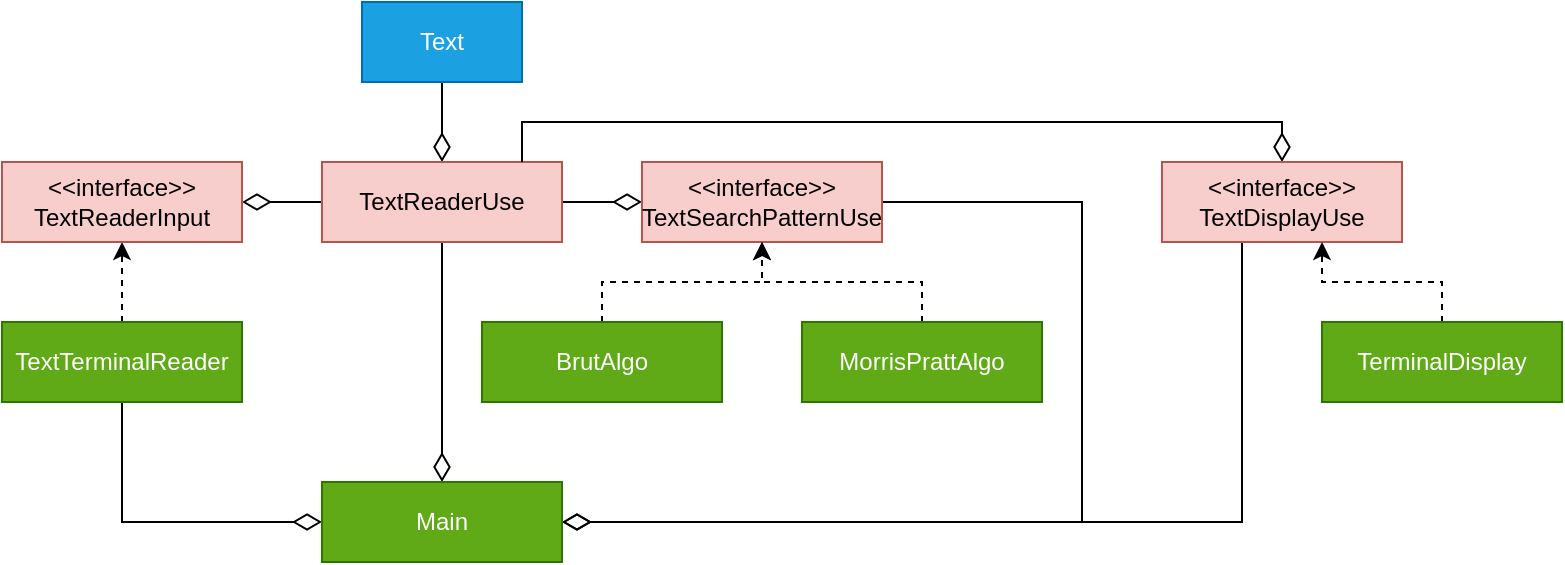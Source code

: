 <mxfile version="24.0.4" type="device">
  <diagram name="Page-1" id="jPgxddGqbm7PC9ui0PFc">
    <mxGraphModel dx="1665" dy="982" grid="1" gridSize="10" guides="1" tooltips="1" connect="1" arrows="1" fold="1" page="1" pageScale="1" pageWidth="827" pageHeight="1169" math="0" shadow="0">
      <root>
        <mxCell id="0" />
        <mxCell id="1" parent="0" />
        <mxCell id="Ro9t4QKdTZBXGumT9-lZ-5" style="edgeStyle=orthogonalEdgeStyle;rounded=0;orthogonalLoop=1;jettySize=auto;html=1;endArrow=diamondThin;endFill=0;endSize=12;entryX=0.5;entryY=0;entryDx=0;entryDy=0;" parent="1" source="Ro9t4QKdTZBXGumT9-lZ-1" target="Ro9t4QKdTZBXGumT9-lZ-2" edge="1">
          <mxGeometry relative="1" as="geometry">
            <mxPoint x="120" y="260" as="targetPoint" />
            <Array as="points">
              <mxPoint x="120" y="220" />
            </Array>
          </mxGeometry>
        </mxCell>
        <mxCell id="Ro9t4QKdTZBXGumT9-lZ-1" value="Text" style="rounded=0;whiteSpace=wrap;html=1;fillColor=#1ba1e2;fontColor=#ffffff;strokeColor=#006EAF;" parent="1" vertex="1">
          <mxGeometry x="80" y="200" width="80" height="40" as="geometry" />
        </mxCell>
        <mxCell id="Ro9t4QKdTZBXGumT9-lZ-22" style="edgeStyle=orthogonalEdgeStyle;rounded=0;orthogonalLoop=1;jettySize=auto;html=1;endArrow=diamondThin;endFill=0;endSize=12;" parent="1" source="Ro9t4QKdTZBXGumT9-lZ-2" target="Ro9t4QKdTZBXGumT9-lZ-19" edge="1">
          <mxGeometry relative="1" as="geometry" />
        </mxCell>
        <mxCell id="Ro9t4QKdTZBXGumT9-lZ-27" style="edgeStyle=orthogonalEdgeStyle;rounded=0;orthogonalLoop=1;jettySize=auto;html=1;endArrow=diamondThin;endFill=0;endSize=12;" parent="1" source="Ro9t4QKdTZBXGumT9-lZ-2" target="Ro9t4QKdTZBXGumT9-lZ-3" edge="1">
          <mxGeometry relative="1" as="geometry" />
        </mxCell>
        <mxCell id="Ro9t4QKdTZBXGumT9-lZ-44" style="edgeStyle=orthogonalEdgeStyle;rounded=0;orthogonalLoop=1;jettySize=auto;html=1;endArrow=diamondThin;endFill=0;endSize=12;" parent="1" source="Ro9t4QKdTZBXGumT9-lZ-2" target="Ro9t4QKdTZBXGumT9-lZ-42" edge="1">
          <mxGeometry relative="1" as="geometry" />
        </mxCell>
        <mxCell id="Ro9t4QKdTZBXGumT9-lZ-2" value="TextReaderUse" style="rounded=0;whiteSpace=wrap;html=1;fillColor=#f8cecc;strokeColor=#b85450;" parent="1" vertex="1">
          <mxGeometry x="60" y="280" width="120" height="40" as="geometry" />
        </mxCell>
        <mxCell id="Ro9t4QKdTZBXGumT9-lZ-46" style="edgeStyle=orthogonalEdgeStyle;rounded=0;orthogonalLoop=1;jettySize=auto;html=1;endSize=12;endArrow=diamondThin;endFill=0;" parent="1" source="Ro9t4QKdTZBXGumT9-lZ-3" target="Ro9t4QKdTZBXGumT9-lZ-42" edge="1">
          <mxGeometry relative="1" as="geometry">
            <Array as="points">
              <mxPoint x="440" y="300" />
              <mxPoint x="440" y="460" />
            </Array>
          </mxGeometry>
        </mxCell>
        <mxCell id="Ro9t4QKdTZBXGumT9-lZ-3" value="&lt;div&gt;&amp;lt;&amp;lt;interface&amp;gt;&amp;gt;&lt;/div&gt;TextSearchPatternUse" style="rounded=0;whiteSpace=wrap;html=1;fillColor=#f8cecc;strokeColor=#b85450;" parent="1" vertex="1">
          <mxGeometry x="220" y="280" width="120" height="40" as="geometry" />
        </mxCell>
        <mxCell id="Ro9t4QKdTZBXGumT9-lZ-20" style="edgeStyle=orthogonalEdgeStyle;rounded=0;orthogonalLoop=1;jettySize=auto;html=1;dashed=1;" parent="1" source="Ro9t4QKdTZBXGumT9-lZ-18" target="Ro9t4QKdTZBXGumT9-lZ-19" edge="1">
          <mxGeometry relative="1" as="geometry" />
        </mxCell>
        <mxCell id="Ro9t4QKdTZBXGumT9-lZ-45" style="edgeStyle=orthogonalEdgeStyle;rounded=0;orthogonalLoop=1;jettySize=auto;html=1;endSize=12;endArrow=diamondThin;endFill=0;" parent="1" source="Ro9t4QKdTZBXGumT9-lZ-18" target="Ro9t4QKdTZBXGumT9-lZ-42" edge="1">
          <mxGeometry relative="1" as="geometry">
            <Array as="points">
              <mxPoint x="-40" y="460" />
            </Array>
          </mxGeometry>
        </mxCell>
        <mxCell id="Ro9t4QKdTZBXGumT9-lZ-18" value="TextTerminalReader" style="rounded=0;whiteSpace=wrap;html=1;fillColor=#60a917;strokeColor=#2D7600;fontColor=#ffffff;" parent="1" vertex="1">
          <mxGeometry x="-100" y="360" width="120" height="40" as="geometry" />
        </mxCell>
        <mxCell id="Ro9t4QKdTZBXGumT9-lZ-19" value="&lt;div&gt;&amp;lt;&amp;lt;interface&amp;gt;&amp;gt;&lt;/div&gt;TextReaderInput" style="rounded=0;whiteSpace=wrap;html=1;fillColor=#f8cecc;strokeColor=#b85450;" parent="1" vertex="1">
          <mxGeometry x="-100" y="280" width="120" height="40" as="geometry" />
        </mxCell>
        <mxCell id="Ro9t4QKdTZBXGumT9-lZ-39" style="edgeStyle=orthogonalEdgeStyle;rounded=0;orthogonalLoop=1;jettySize=auto;html=1;dashed=1;" parent="1" source="Ro9t4QKdTZBXGumT9-lZ-38" target="Ro9t4QKdTZBXGumT9-lZ-3" edge="1">
          <mxGeometry relative="1" as="geometry">
            <mxPoint x="280" y="400.0" as="targetPoint" />
          </mxGeometry>
        </mxCell>
        <mxCell id="Ro9t4QKdTZBXGumT9-lZ-38" value="BrutAlgo&lt;div&gt;&lt;/div&gt;" style="rounded=0;whiteSpace=wrap;html=1;fillColor=#60a917;strokeColor=#2D7600;fontColor=#ffffff;" parent="1" vertex="1">
          <mxGeometry x="140" y="360" width="120" height="40" as="geometry" />
        </mxCell>
        <mxCell id="Ro9t4QKdTZBXGumT9-lZ-41" style="edgeStyle=orthogonalEdgeStyle;rounded=0;orthogonalLoop=1;jettySize=auto;html=1;dashed=1;" parent="1" source="Ro9t4QKdTZBXGumT9-lZ-40" target="Ro9t4QKdTZBXGumT9-lZ-3" edge="1">
          <mxGeometry relative="1" as="geometry" />
        </mxCell>
        <mxCell id="Ro9t4QKdTZBXGumT9-lZ-40" value="MorrisPrattAlgo&lt;div&gt;&lt;/div&gt;" style="rounded=0;whiteSpace=wrap;html=1;fillColor=#60a917;strokeColor=#2D7600;fontColor=#ffffff;" parent="1" vertex="1">
          <mxGeometry x="300" y="360" width="120" height="40" as="geometry" />
        </mxCell>
        <mxCell id="Ro9t4QKdTZBXGumT9-lZ-51" style="edgeStyle=orthogonalEdgeStyle;rounded=0;orthogonalLoop=1;jettySize=auto;html=1;endArrow=none;endFill=0;startArrow=diamondThin;startFill=0;startSize=12;" parent="1" source="Ro9t4QKdTZBXGumT9-lZ-42" target="Ro9t4QKdTZBXGumT9-lZ-47" edge="1">
          <mxGeometry relative="1" as="geometry">
            <Array as="points">
              <mxPoint x="520" y="460" />
            </Array>
          </mxGeometry>
        </mxCell>
        <mxCell id="Ro9t4QKdTZBXGumT9-lZ-42" value="Main&lt;div&gt;&lt;/div&gt;" style="rounded=0;whiteSpace=wrap;html=1;fillColor=#60a917;strokeColor=#2D7600;fontColor=#ffffff;" parent="1" vertex="1">
          <mxGeometry x="60" y="440" width="120" height="40" as="geometry" />
        </mxCell>
        <mxCell id="Ro9t4QKdTZBXGumT9-lZ-48" style="edgeStyle=orthogonalEdgeStyle;rounded=0;orthogonalLoop=1;jettySize=auto;html=1;endSize=12;endArrow=none;endFill=0;startSize=12;startArrow=diamondThin;startFill=0;" parent="1" source="Ro9t4QKdTZBXGumT9-lZ-47" target="Ro9t4QKdTZBXGumT9-lZ-2" edge="1">
          <mxGeometry relative="1" as="geometry">
            <Array as="points">
              <mxPoint x="540" y="260" />
              <mxPoint x="160" y="260" />
            </Array>
          </mxGeometry>
        </mxCell>
        <mxCell id="Ro9t4QKdTZBXGumT9-lZ-47" value="&lt;div&gt;&amp;lt;&amp;lt;interface&amp;gt;&amp;gt;&lt;/div&gt;TextDisplayUse" style="rounded=0;whiteSpace=wrap;html=1;fillColor=#f8cecc;strokeColor=#b85450;" parent="1" vertex="1">
          <mxGeometry x="480" y="280" width="120" height="40" as="geometry" />
        </mxCell>
        <mxCell id="Ro9t4QKdTZBXGumT9-lZ-50" style="edgeStyle=orthogonalEdgeStyle;rounded=0;orthogonalLoop=1;jettySize=auto;html=1;dashed=1;" parent="1" source="Ro9t4QKdTZBXGumT9-lZ-49" target="Ro9t4QKdTZBXGumT9-lZ-47" edge="1">
          <mxGeometry relative="1" as="geometry">
            <Array as="points">
              <mxPoint x="620" y="340" />
              <mxPoint x="560" y="340" />
            </Array>
          </mxGeometry>
        </mxCell>
        <mxCell id="Ro9t4QKdTZBXGumT9-lZ-49" value="TerminalDisplay&lt;div&gt;&lt;/div&gt;" style="rounded=0;whiteSpace=wrap;html=1;fillColor=#60a917;strokeColor=#2D7600;fontColor=#ffffff;" parent="1" vertex="1">
          <mxGeometry x="560" y="360" width="120" height="40" as="geometry" />
        </mxCell>
      </root>
    </mxGraphModel>
  </diagram>
</mxfile>
